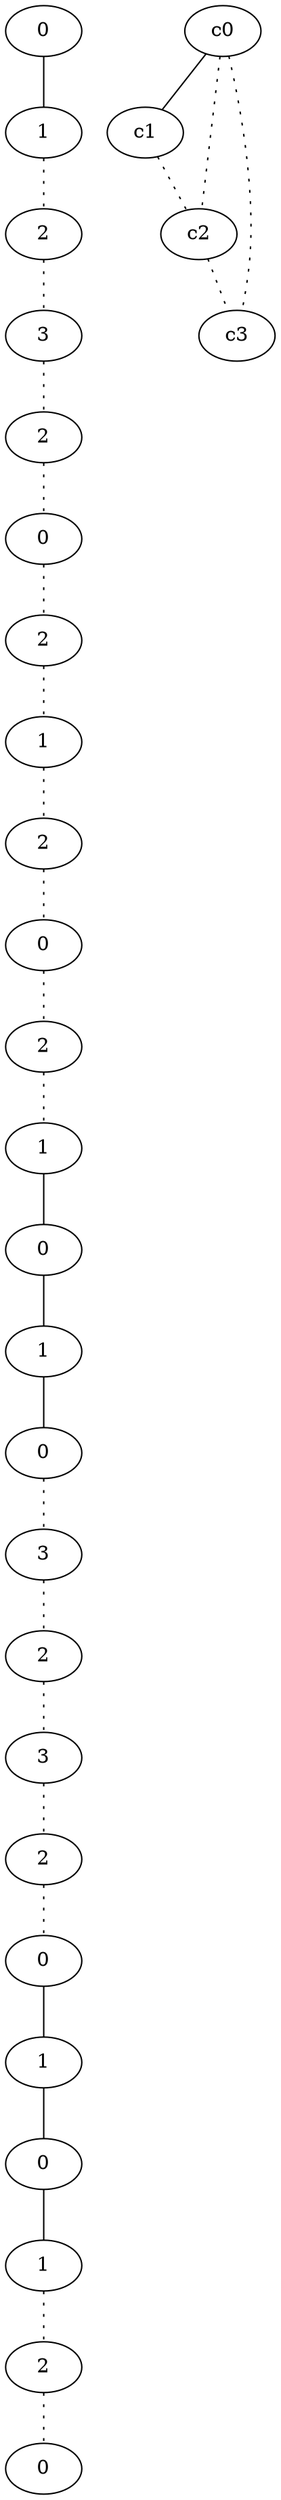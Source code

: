 graph {
a0[label=0];
a1[label=1];
a2[label=2];
a3[label=3];
a4[label=2];
a5[label=0];
a6[label=2];
a7[label=1];
a8[label=2];
a9[label=0];
a10[label=2];
a11[label=1];
a12[label=0];
a13[label=1];
a14[label=0];
a15[label=3];
a16[label=2];
a17[label=3];
a18[label=2];
a19[label=0];
a20[label=1];
a21[label=0];
a22[label=1];
a23[label=2];
a24[label=0];
a0 -- a1;
a1 -- a2 [style=dotted];
a2 -- a3 [style=dotted];
a3 -- a4 [style=dotted];
a4 -- a5 [style=dotted];
a5 -- a6 [style=dotted];
a6 -- a7 [style=dotted];
a7 -- a8 [style=dotted];
a8 -- a9 [style=dotted];
a9 -- a10 [style=dotted];
a10 -- a11 [style=dotted];
a11 -- a12;
a12 -- a13;
a13 -- a14;
a14 -- a15 [style=dotted];
a15 -- a16 [style=dotted];
a16 -- a17 [style=dotted];
a17 -- a18 [style=dotted];
a18 -- a19 [style=dotted];
a19 -- a20;
a20 -- a21;
a21 -- a22;
a22 -- a23 [style=dotted];
a23 -- a24 [style=dotted];
c0 -- c1;
c0 -- c2 [style=dotted];
c0 -- c3 [style=dotted];
c1 -- c2 [style=dotted];
c2 -- c3 [style=dotted];
}
